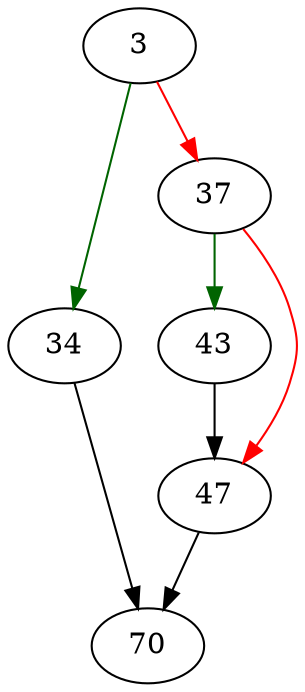 strict digraph "constInsert" {
	// Node definitions.
	3 [entry=true];
	34;
	37;
	70;
	43;
	47;

	// Edge definitions.
	3 -> 34 [
		color=darkgreen
		cond=true
	];
	3 -> 37 [
		color=red
		cond=false
	];
	34 -> 70;
	37 -> 43 [
		color=darkgreen
		cond=true
	];
	37 -> 47 [
		color=red
		cond=false
	];
	43 -> 47;
	47 -> 70;
}
